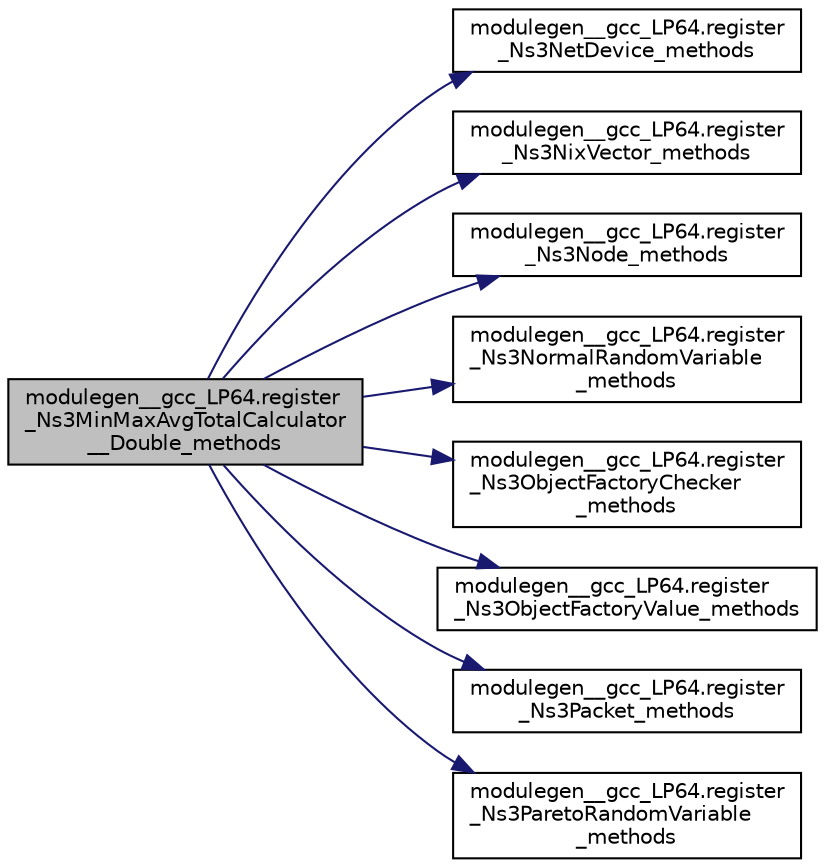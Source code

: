 digraph "modulegen__gcc_LP64.register_Ns3MinMaxAvgTotalCalculator__Double_methods"
{
  edge [fontname="Helvetica",fontsize="10",labelfontname="Helvetica",labelfontsize="10"];
  node [fontname="Helvetica",fontsize="10",shape=record];
  rankdir="LR";
  Node1 [label="modulegen__gcc_LP64.register\l_Ns3MinMaxAvgTotalCalculator\l__Double_methods",height=0.2,width=0.4,color="black", fillcolor="grey75", style="filled", fontcolor="black"];
  Node1 -> Node2 [color="midnightblue",fontsize="10",style="solid"];
  Node2 [label="modulegen__gcc_LP64.register\l_Ns3NetDevice_methods",height=0.2,width=0.4,color="black", fillcolor="white", style="filled",URL="$db/dbb/namespacemodulegen____gcc__LP64.html#a2518a92fbd97a7666c5b4897eeb07c34"];
  Node1 -> Node3 [color="midnightblue",fontsize="10",style="solid"];
  Node3 [label="modulegen__gcc_LP64.register\l_Ns3NixVector_methods",height=0.2,width=0.4,color="black", fillcolor="white", style="filled",URL="$db/dbb/namespacemodulegen____gcc__LP64.html#a5cca2624411c350fed578acdd9616437"];
  Node1 -> Node4 [color="midnightblue",fontsize="10",style="solid"];
  Node4 [label="modulegen__gcc_LP64.register\l_Ns3Node_methods",height=0.2,width=0.4,color="black", fillcolor="white", style="filled",URL="$db/dbb/namespacemodulegen____gcc__LP64.html#a158d48a8db192c306a8eff9ae0b0503a"];
  Node1 -> Node5 [color="midnightblue",fontsize="10",style="solid"];
  Node5 [label="modulegen__gcc_LP64.register\l_Ns3NormalRandomVariable\l_methods",height=0.2,width=0.4,color="black", fillcolor="white", style="filled",URL="$db/dbb/namespacemodulegen____gcc__LP64.html#aa148bd7210335689691b38939225327f"];
  Node1 -> Node6 [color="midnightblue",fontsize="10",style="solid"];
  Node6 [label="modulegen__gcc_LP64.register\l_Ns3ObjectFactoryChecker\l_methods",height=0.2,width=0.4,color="black", fillcolor="white", style="filled",URL="$db/dbb/namespacemodulegen____gcc__LP64.html#a4f37eb35629332dd2318799b3efe197e"];
  Node1 -> Node7 [color="midnightblue",fontsize="10",style="solid"];
  Node7 [label="modulegen__gcc_LP64.register\l_Ns3ObjectFactoryValue_methods",height=0.2,width=0.4,color="black", fillcolor="white", style="filled",URL="$db/dbb/namespacemodulegen____gcc__LP64.html#aa08b54c074e688b2a88a54ada11db8fc"];
  Node1 -> Node8 [color="midnightblue",fontsize="10",style="solid"];
  Node8 [label="modulegen__gcc_LP64.register\l_Ns3Packet_methods",height=0.2,width=0.4,color="black", fillcolor="white", style="filled",URL="$db/dbb/namespacemodulegen____gcc__LP64.html#a6784a1ccebf471415830ba331480b02c"];
  Node1 -> Node9 [color="midnightblue",fontsize="10",style="solid"];
  Node9 [label="modulegen__gcc_LP64.register\l_Ns3ParetoRandomVariable\l_methods",height=0.2,width=0.4,color="black", fillcolor="white", style="filled",URL="$db/dbb/namespacemodulegen____gcc__LP64.html#aa21dc78e803a5556dfdef52ccbbd7b3c"];
}
